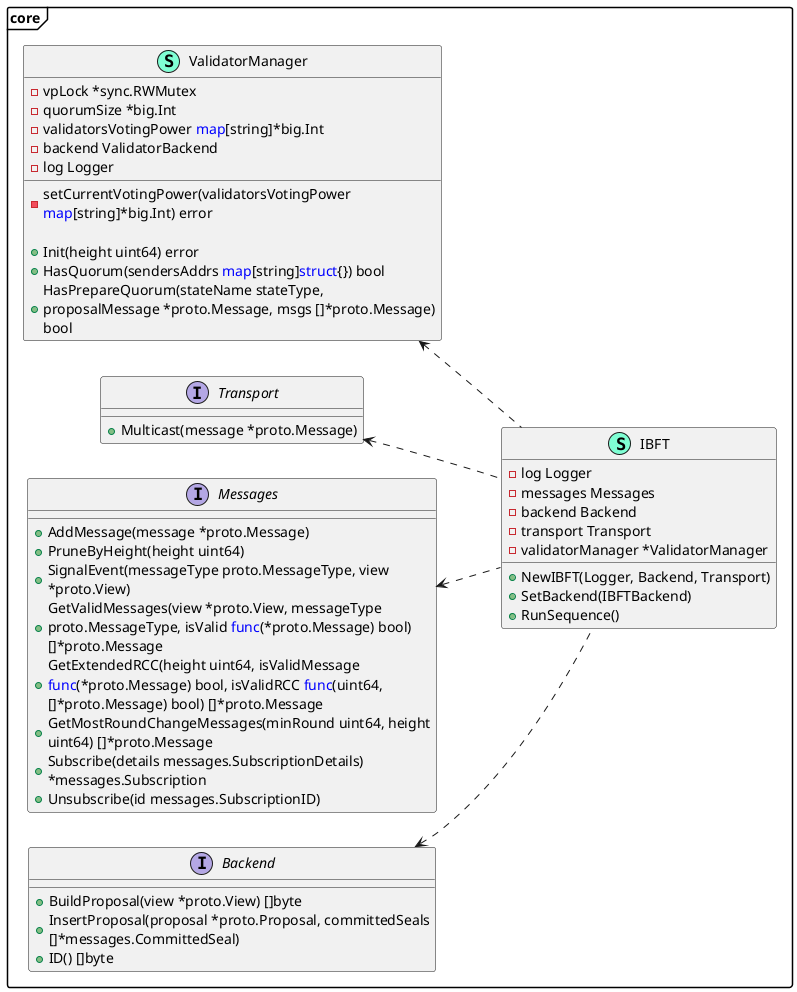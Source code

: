 @startuml
skinparam packageStyle frame
left to right direction

<style>
class {
  MinimumWidth 150
  MaximumWidth 400
 
}
</style>

namespace core {
    interface Backend  {
        + BuildProposal(view *proto.View) []byte
        + InsertProposal(proposal *proto.Proposal, committedSeals []*messages.CommittedSeal) 
        + ID() []byte

    }

    class IBFT << (S,Aquamarine) >> {
        - log Logger
        - messages Messages
        - backend Backend
        - transport Transport
        - validatorManager *ValidatorManager
        
        + NewIBFT(Logger, Backend, Transport)
        + SetBackend(IBFTBackend)
        + RunSequence() 
    }

    interface Messages  {
        + AddMessage(message *proto.Message) 
        + PruneByHeight(height uint64) 
        + SignalEvent(messageType proto.MessageType, view *proto.View) 
        + GetValidMessages(view *proto.View, messageType proto.MessageType, isValid <font color=blue>func</font>(*proto.Message) bool) []*proto.Message
        + GetExtendedRCC(height uint64, isValidMessage <font color=blue>func</font>(*proto.Message) bool, isValidRCC <font color=blue>func</font>(uint64, []*proto.Message) bool) []*proto.Message
        + GetMostRoundChangeMessages(minRound uint64, height uint64) []*proto.Message
        + Subscribe(details messages.SubscriptionDetails) *messages.Subscription
        + Unsubscribe(id messages.SubscriptionID) 

    }

    interface Transport  {
        + Multicast(message *proto.Message) 

    }

    class ValidatorManager << (S,Aquamarine) >> {
        - vpLock *sync.RWMutex
        - quorumSize *big.Int
        - validatorsVotingPower <font color=blue>map</font>[string]*big.Int
        - backend ValidatorBackend
        - log Logger

        - setCurrentVotingPower(validatorsVotingPower <font color=blue>map</font>[string]*big.Int) error

        + Init(height uint64) error
        + HasQuorum(sendersAddrs <font color=blue>map</font>[string]<font color=blue>struct</font>{}) bool
        + HasPrepareQuorum(stateName stateType, proposalMessage *proto.Message, msgs []*proto.Message) bool

    }
}




"core.IBFT" .u.> "core.Backend"
"core.IBFT" .u.> "core.Messages"
"core.IBFT" .u.> "core.Transport"
"core.IBFT" .u.> "core.ValidatorManager"
' "Polybft" ..> "consensusRuntime"
' "Polybft" .u.> "IBFT"

' "IBFTBackend" ..> "blockchainBackend"
' "IBFTBackend" .u.|> "Backend"
' "IBFTBackend" <.. "consensusRuntime"

@enduml

